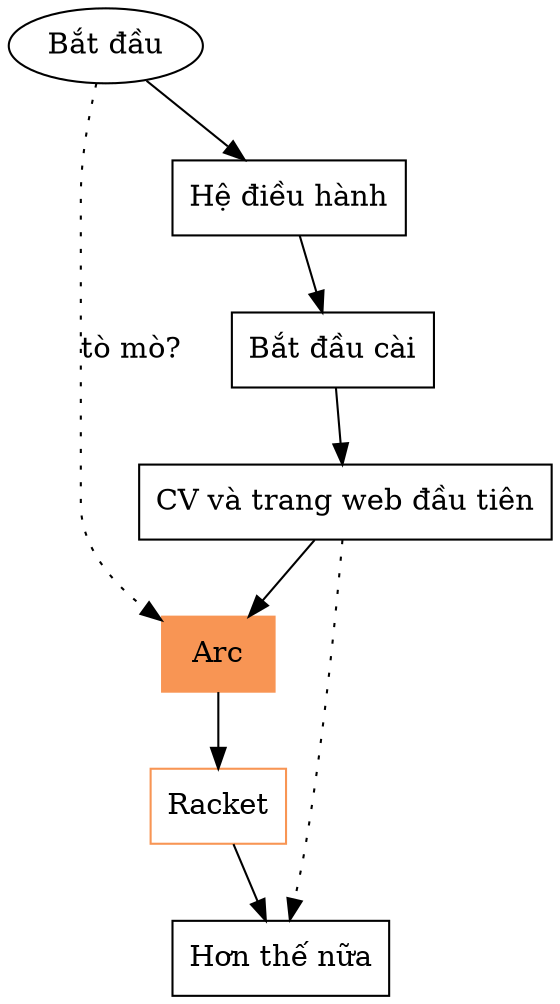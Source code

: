 digraph M {

main [label="Bắt đầu" ];
arc [shape=box, label="Arc", style="filled", color="#f89554"];

os [shape=box, label="Hệ điều hành"];
install [shape=box, label="Bắt đầu cài"];
cv [shape=box, label="CV và trang web đầu tiên"];
racket [shape=box, label="Racket", color="#f89554"];
more [shape=box, label="Hơn thế nữa"];

main -> arc [style=dotted, label="tò mò?"];
main -> os;
os -> install;
install -> cv;
cv -> arc;
arc -> racket;
racket -> more;
cv -> more [style=dotted]
}